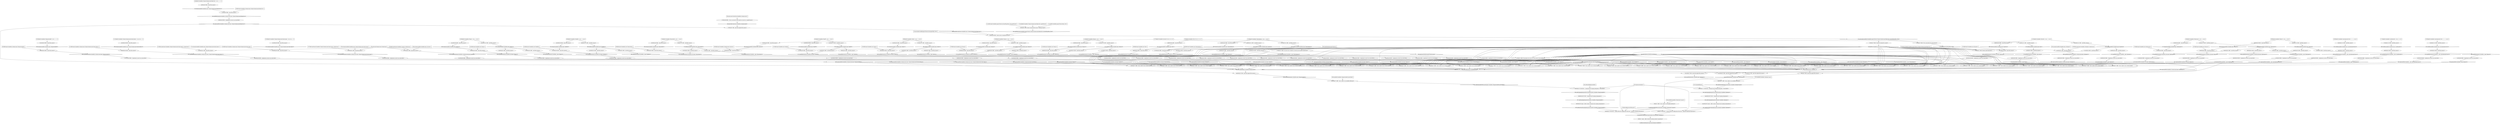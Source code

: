 digraph G {
	1 [label="1:canDiscoverInternetConnections(attacker,victimHost):0",shape=diamond];
	2 [label="2:RULE 1 (Asset - Able to discover exsiting internet connection):0",shape=ellipse];
	3 [label="3:systemNetworkInternetConnectionDiscovery(attacker,victimHost):0",shape=diamond];
	4 [label="4:RULE 3 (T1016.001 - System Network Configuration Discovery - Internet Connection Discovery):0",shape=ellipse];
	5 [label="5:isNetworkDiscoverUtil(tracert):1",shape=box];
	6 [label="6:canRunInstalledSoftware(attacker,victimHost,'/bin/tracert',tracert):0",shape=diamond];
	7 [label="7:RULE 72 (BB - User is able to run installed software):0",shape=ellipse];
	8 [label="8:accessFile(attacker,victimHost,exec,'/bin/tracert'):0",shape=diamond];
	9 [label="9:RULE 87 (BB - execCode implies file access):0",shape=ellipse];
	10 [label="10:canAccessFile(victimHost,_,exec,'/bin/tracert'):0",shape=diamond];
	11 [label="11:RULE 89 (BB - A legitimate account can access file):0",shape=ellipse];
	12 [label="12:localFileProtection(victimHost,_,exec,'/bin/tracert'):0",shape=diamond];
	13 [label="13:RULE 92 (BB - world file access):0",shape=ellipse];
	14 [label="14:worldAccessible(victimHost,exec,'/bin/tracert'):0",shape=diamond];
	15 [label="15:RULE 101 (BB - world file access):0",shape=ellipse];
	16 [label="16:fileAttr(victimHost,'/bin/tracert',-,r,w,x,-,-,-,r,w,x):1",shape=box];
	17 [label="17:execCode(attacker,victimHost,_):0",shape=diamond];
	18 [label="18:RULE 73 (BB - User is able to use a reverse shell):0",shape=ellipse];
	19 [label="19:canAccessFile(victimHost,_,exec,'/bin'):0",shape=diamond];
	20 [label="20:RULE 89 (BB - A legitimate account can access file):0",shape=ellipse];
	21 [label="21:localFileProtection(victimHost,_,exec,'/bin'):0",shape=diamond];
	22 [label="22:RULE 92 (BB - world file access):0",shape=ellipse];
	23 [label="23:worldAccessible(victimHost,exec,'/bin'):0",shape=diamond];
	24 [label="24:RULE 101 (BB - world file access):0",shape=ellipse];
	25 [label="25:fileAttr(victimHost,'/bin',d,r,w,x,r,-,x,r,-,x):1",shape=box];
	26 [label="26:accessDataFlow(attacker,write,reversePupy):0",shape=diamond];
	27 [label="27:RULE 74 (BB - The remote root user has write access to the dataFlow):0",shape=ellipse];
	28 [label="28:dataFlowReverseShell(reversePupy):0",shape=diamond];
	29 [label="29:RULE 75 (BB - Reverse shell data flow):0",shape=ellipse];
	30 [label="30:isReverseShell(victimHost,pupyC2Server,'/home/victimAccount/3aka3.doc'):1",shape=box];
	31 [label="31:flowBind(reversePupy,http,1234):0",shape=diamond];
	32 [label="32:RULE 78 (BB - Flow associated port and protocol):0",shape=ellipse];
	33 [label="33:canScriptAccessHost(victimHost,pupyC2Server,'/home/victimAccount/3aka3.doc',reversePupy,http,1234):0",shape=diamond];
	34 [label="34:RULE 80 (BB - Script access an exposed service):0",shape=ellipse];
	35 [label="35:networkServiceInfo(pupyC2Server,root,pupyd,http,1234):1",shape=box];
	36 [label="36:accessFile(victimUser,victimHost,exec,'/home/victimAccount/3aka3.doc'):0",shape=diamond];
	37 [label="37:RULE 87 (BB - execCode implies file access):0",shape=ellipse];
	38 [label="38:canAccessFile(victimHost,victimAccount,exec,'/home/victimAccount/3aka3.doc'):0",shape=diamond];
	39 [label="39:RULE 89 (BB - A legitimate account can access file):0",shape=ellipse];
	40 [label="40:localFileProtection(victimHost,victimAccount,exec,'/home/victimAccount/3aka3.doc'):0",shape=diamond];
	41 [label="41:RULE 90 (BB - owner file access):0",shape=ellipse];
	42 [label="42:ownerAccessible(victimHost,exec,'/home/victimAccount/3aka3.doc'):0",shape=diamond];
	43 [label="43:RULE 99 (BB - owner file access):0",shape=ellipse];
	44 [label="44:fileAttr(victimHost,'/home/victimAccount/3aka3.doc',-,r,w,x,-,-,-,-,-,-):1",shape=box];
	45 [label="45:fileOwner(victimHost,victimAccount,'/home/victimAccount/3aka3.doc'):1",shape=box];
	46 [label="46:execCode(victimUser,victimHost,victimAccount):0",shape=diamond];
	47 [label="47:RULE 88 (BB - A User can execute code using his account on a specific host):0",shape=ellipse];
	48 [label="48:hasAccount(victimUser,victimHost,victimAccount):1",shape=box];
	49 [label="49:scriptNetAccess(victimHost,pupyC2Server,'/home/victimAccount/3aka3.doc',reversePupy,http,1234):0",shape=diamond];
	50 [label="50:RULE 81 (BB - Direct script network access - Existing Script):0",shape=ellipse];
	51 [label="51:isNetScript(victimHost,pupyC2Server,reversePupy,http,1234,pupyPayload):1",shape=box];
	52 [label="52:dataBind(victimHost,'/home/victimAccount/3aka3.doc',pupyPayload):1",shape=box];
	53 [label="53:aclNW(victimHost,pupyC2Server,http,1234):1",shape=box];
	54 [label="54:dataFlow(victimHost,pupyC2Server,reversePupy,_):0",shape=diamond];
	55 [label="55:RULE 79 (BB - Data flow initiated by script):0",shape=ellipse];
	56 [label="56:localAccess(attacker,pupyC2Server,root):0",shape=diamond];
	57 [label="57:RULE 107 (BB - An user who is located in a host has root access to that host):0",shape=ellipse];
	58 [label="58:located(attacker,pupyC2Server):1",shape=box];
	59 [label="59:RULE 73 (BB - User is able to use a reverse shell):0",shape=ellipse];
	60 [label="60:canAccessFile(victimHost,_,exec,'/bin/cat'):0",shape=diamond];
	61 [label="61:RULE 89 (BB - A legitimate account can access file):0",shape=ellipse];
	62 [label="62:localFileProtection(victimHost,_,exec,'/bin/cat'):0",shape=diamond];
	63 [label="63:RULE 92 (BB - world file access):0",shape=ellipse];
	64 [label="64:worldAccessible(victimHost,exec,'/bin/cat'):0",shape=diamond];
	65 [label="65:RULE 101 (BB - world file access):0",shape=ellipse];
	66 [label="66:fileAttr(victimHost,'/bin/cat',-,r,w,x,-,-,-,r,w,x):1",shape=box];
	67 [label="67:RULE 73 (BB - User is able to use a reverse shell):0",shape=ellipse];
	68 [label="68:canAccessFile(victimHost,_,exec,'/bin/certutil'):0",shape=diamond];
	69 [label="69:RULE 89 (BB - A legitimate account can access file):0",shape=ellipse];
	70 [label="70:localFileProtection(victimHost,_,exec,'/bin/certutil'):0",shape=diamond];
	71 [label="71:RULE 92 (BB - world file access):0",shape=ellipse];
	72 [label="72:worldAccessible(victimHost,exec,'/bin/certutil'):0",shape=diamond];
	73 [label="73:RULE 101 (BB - world file access):0",shape=ellipse];
	74 [label="74:fileAttr(victimHost,'/bin/certutil',-,r,w,x,-,-,-,r,w,x):1",shape=box];
	75 [label="75:RULE 73 (BB - User is able to use a reverse shell):0",shape=ellipse];
	76 [label="76:canAccessFile(victimHost,_,exec,'/bin/df'):0",shape=diamond];
	77 [label="77:RULE 89 (BB - A legitimate account can access file):0",shape=ellipse];
	78 [label="78:localFileProtection(victimHost,_,exec,'/bin/df'):0",shape=diamond];
	79 [label="79:RULE 92 (BB - world file access):0",shape=ellipse];
	80 [label="80:worldAccessible(victimHost,exec,'/bin/df'):0",shape=diamond];
	81 [label="81:RULE 101 (BB - world file access):0",shape=ellipse];
	82 [label="82:fileAttr(victimHost,'/bin/df',-,r,w,x,-,-,-,r,w,x):1",shape=box];
	83 [label="83:RULE 73 (BB - User is able to use a reverse shell):0",shape=ellipse];
	84 [label="84:canAccessFile(victimHost,_,exec,'/bin/find'):0",shape=diamond];
	85 [label="85:RULE 89 (BB - A legitimate account can access file):0",shape=ellipse];
	86 [label="86:localFileProtection(victimHost,_,exec,'/bin/find'):0",shape=diamond];
	87 [label="87:RULE 92 (BB - world file access):0",shape=ellipse];
	88 [label="88:worldAccessible(victimHost,exec,'/bin/find'):0",shape=diamond];
	89 [label="89:RULE 101 (BB - world file access):0",shape=ellipse];
	90 [label="90:fileAttr(victimHost,'/bin/find',-,r,w,x,-,-,-,r,w,x):1",shape=box];
	91 [label="91:RULE 73 (BB - User is able to use a reverse shell):0",shape=ellipse];
	92 [label="92:canAccessFile(victimHost,_,exec,'/bin/ls'):0",shape=diamond];
	93 [label="93:RULE 89 (BB - A legitimate account can access file):0",shape=ellipse];
	94 [label="94:localFileProtection(victimHost,_,exec,'/bin/ls'):0",shape=diamond];
	95 [label="95:RULE 92 (BB - world file access):0",shape=ellipse];
	96 [label="96:worldAccessible(victimHost,exec,'/bin/ls'):0",shape=diamond];
	97 [label="97:RULE 101 (BB - world file access):0",shape=ellipse];
	98 [label="98:fileAttr(victimHost,'/bin/ls',-,r,w,x,-,-,-,r,w,x):1",shape=box];
	99 [label="99:RULE 73 (BB - User is able to use a reverse shell):0",shape=ellipse];
	100 [label="100:canAccessFile(victimHost,_,exec,'/bin/ps'):0",shape=diamond];
	101 [label="101:RULE 89 (BB - A legitimate account can access file):0",shape=ellipse];
	102 [label="102:localFileProtection(victimHost,_,exec,'/bin/ps'):0",shape=diamond];
	103 [label="103:RULE 92 (BB - world file access):0",shape=ellipse];
	104 [label="104:worldAccessible(victimHost,exec,'/bin/ps'):0",shape=diamond];
	105 [label="105:RULE 101 (BB - world file access):0",shape=ellipse];
	106 [label="106:fileAttr(victimHost,'/bin/ps',-,r,w,x,-,-,-,r,w,x):1",shape=box];
	107 [label="107:RULE 73 (BB - User is able to use a reverse shell):0",shape=ellipse];
	108 [label="108:canAccessFile(victimHost,_,exec,'/bin/rm'):0",shape=diamond];
	109 [label="109:RULE 89 (BB - A legitimate account can access file):0",shape=ellipse];
	110 [label="110:localFileProtection(victimHost,_,exec,'/bin/rm'):0",shape=diamond];
	111 [label="111:RULE 92 (BB - world file access):0",shape=ellipse];
	112 [label="112:worldAccessible(victimHost,exec,'/bin/rm'):0",shape=diamond];
	113 [label="113:RULE 101 (BB - world file access):0",shape=ellipse];
	114 [label="114:fileAttr(victimHost,'/bin/rm',-,r,w,x,-,-,-,r,w,x):1",shape=box];
	115 [label="115:RULE 73 (BB - User is able to use a reverse shell):0",shape=ellipse];
	116 [label="116:canAccessFile(victimHost,_,exec,'/bin/tcpdump'):0",shape=diamond];
	117 [label="117:RULE 89 (BB - A legitimate account can access file):0",shape=ellipse];
	118 [label="118:localFileProtection(victimHost,_,exec,'/bin/tcpdump'):0",shape=diamond];
	119 [label="119:RULE 92 (BB - world file access):0",shape=ellipse];
	120 [label="120:worldAccessible(victimHost,exec,'/bin/tcpdump'):0",shape=diamond];
	121 [label="121:RULE 101 (BB - world file access):0",shape=ellipse];
	122 [label="122:fileAttr(victimHost,'/bin/tcpdump',-,r,w,x,-,-,-,r,w,x):1",shape=box];
	123 [label="123:RULE 73 (BB - User is able to use a reverse shell):0",shape=ellipse];
	124 [label="124:RULE 73 (BB - User is able to use a reverse shell):0",shape=ellipse];
	125 [label="125:canAccessFile(victimHost,_,exec,'/bin/who'):0",shape=diamond];
	126 [label="126:RULE 89 (BB - A legitimate account can access file):0",shape=ellipse];
	127 [label="127:localFileProtection(victimHost,_,exec,'/bin/who'):0",shape=diamond];
	128 [label="128:RULE 92 (BB - world file access):0",shape=ellipse];
	129 [label="129:worldAccessible(victimHost,exec,'/bin/who'):0",shape=diamond];
	130 [label="130:RULE 101 (BB - world file access):0",shape=ellipse];
	131 [label="131:fileAttr(victimHost,'/bin/who',-,r,w,x,-,-,-,r,w,x):1",shape=box];
	132 [label="132:RULE 73 (BB - User is able to use a reverse shell):0",shape=ellipse];
	133 [label="133:canAccessFile(victimHost,_,exec,'/bin/zip'):0",shape=diamond];
	134 [label="134:RULE 89 (BB - A legitimate account can access file):0",shape=ellipse];
	135 [label="135:localFileProtection(victimHost,_,exec,'/bin/zip'):0",shape=diamond];
	136 [label="136:RULE 92 (BB - world file access):0",shape=ellipse];
	137 [label="137:worldAccessible(victimHost,exec,'/bin/zip'):0",shape=diamond];
	138 [label="138:RULE 101 (BB - world file access):0",shape=ellipse];
	139 [label="139:fileAttr(victimHost,'/bin/zip',-,r,w,x,-,-,-,r,w,x):1",shape=box];
	140 [label="140:RULE 73 (BB - User is able to use a reverse shell):0",shape=ellipse];
	141 [label="141:canAccessFile(victimHost,_,exec,'/private'):0",shape=diamond];
	142 [label="142:RULE 89 (BB - A legitimate account can access file):0",shape=ellipse];
	143 [label="143:localFileProtection(victimHost,_,exec,'/private'):0",shape=diamond];
	144 [label="144:RULE 92 (BB - world file access):0",shape=ellipse];
	145 [label="145:worldAccessible(victimHost,exec,'/private'):0",shape=diamond];
	146 [label="146:RULE 101 (BB - world file access):0",shape=ellipse];
	147 [label="147:fileAttr(victimHost,'/private',d,r,w,x,r,-,x,r,-,x):1",shape=box];
	148 [label="148:RULE 73 (BB - User is able to use a reverse shell):0",shape=ellipse];
	149 [label="149:canAccessFile(victimHost,_,exec,'/private/secret1.doc'):0",shape=diamond];
	150 [label="150:RULE 89 (BB - A legitimate account can access file):0",shape=ellipse];
	151 [label="151:localFileProtection(victimHost,_,exec,'/private/secret1.doc'):0",shape=diamond];
	152 [label="152:RULE 92 (BB - world file access):0",shape=ellipse];
	153 [label="153:worldAccessible(victimHost,exec,'/private/secret1.doc'):0",shape=diamond];
	154 [label="154:RULE 101 (BB - world file access):0",shape=ellipse];
	155 [label="155:fileAttr(victimHost,'/private/secret1.doc',-,-,-,-,-,-,-,r,w,x):1",shape=box];
	156 [label="156:RULE 73 (BB - User is able to use a reverse shell):0",shape=ellipse];
	157 [label="157:canAccessFile(victimHost,_,exec,'/private/secret2.doc'):0",shape=diamond];
	158 [label="158:RULE 89 (BB - A legitimate account can access file):0",shape=ellipse];
	159 [label="159:localFileProtection(victimHost,_,exec,'/private/secret2.doc'):0",shape=diamond];
	160 [label="160:RULE 92 (BB - world file access):0",shape=ellipse];
	161 [label="161:worldAccessible(victimHost,exec,'/private/secret2.doc'):0",shape=diamond];
	162 [label="162:RULE 101 (BB - world file access):0",shape=ellipse];
	163 [label="163:fileAttr(victimHost,'/private/secret2.doc',-,-,-,-,-,-,-,r,w,x):1",shape=box];
	164 [label="164:RULE 73 (BB - User is able to use a reverse shell):0",shape=ellipse];
	165 [label="165:canAccessFile(victimHost,_,exec,'/usr/bin/sudo'):0",shape=diamond];
	166 [label="166:RULE 89 (BB - A legitimate account can access file):0",shape=ellipse];
	167 [label="167:localFileProtection(victimHost,_,exec,'/usr/bin/sudo'):0",shape=diamond];
	168 [label="168:RULE 92 (BB - world file access):0",shape=ellipse];
	169 [label="169:worldAccessible(victimHost,exec,'/usr/bin/sudo'):0",shape=diamond];
	170 [label="170:RULE 101 (BB - world file access):0",shape=ellipse];
	171 [label="171:fileAttr(victimHost,'/usr/bin/sudo',-,r,w,s,r,-,-,r,-,x):1",shape=box];
	172 [label="172:RULE 87 (BB - execCode implies file access):0",shape=ellipse];
	173 [label="173:canAccessFile(victimHost,root,exec,'/bin/tracert'):0",shape=diamond];
	174 [label="174:RULE 89 (BB - A legitimate account can access file):0",shape=ellipse];
	175 [label="175:localFileProtection(victimHost,root,exec,'/bin/tracert'):0",shape=diamond];
	176 [label="176:RULE 90 (BB - owner file access):0",shape=ellipse];
	177 [label="177:ownerAccessible(victimHost,exec,'/bin/tracert'):0",shape=diamond];
	178 [label="178:RULE 99 (BB - owner file access):0",shape=ellipse];
	179 [label="179:fileOwner(victimHost,root,'/bin/tracert'):1",shape=box];
	180 [label="180:RULE 92 (BB - world file access):0",shape=ellipse];
	181 [label="181:execCode(attacker,victimHost,root):0",shape=diamond];
	182 [label="182:RULE 73 (BB - User is able to use a reverse shell):0",shape=ellipse];
	183 [label="183:canAccessFile(victimHost,root,exec,'/bin'):0",shape=diamond];
	184 [label="184:RULE 89 (BB - A legitimate account can access file):0",shape=ellipse];
	185 [label="185:localFileProtection(victimHost,root,exec,'/bin'):0",shape=diamond];
	186 [label="186:RULE 90 (BB - owner file access):0",shape=ellipse];
	187 [label="187:ownerAccessible(victimHost,exec,'/bin'):0",shape=diamond];
	188 [label="188:RULE 99 (BB - owner file access):0",shape=ellipse];
	189 [label="189:fileOwner(victimHost,root,'/bin'):1",shape=box];
	190 [label="190:RULE 73 (BB - User is able to use a reverse shell):0",shape=ellipse];
	191 [label="191:canAccessFile(victimHost,root,exec,'/bin/cat'):0",shape=diamond];
	192 [label="192:RULE 89 (BB - A legitimate account can access file):0",shape=ellipse];
	193 [label="193:localFileProtection(victimHost,root,exec,'/bin/cat'):0",shape=diamond];
	194 [label="194:RULE 90 (BB - owner file access):0",shape=ellipse];
	195 [label="195:ownerAccessible(victimHost,exec,'/bin/cat'):0",shape=diamond];
	196 [label="196:RULE 99 (BB - owner file access):0",shape=ellipse];
	197 [label="197:fileOwner(victimHost,root,'/bin/cat'):1",shape=box];
	198 [label="198:RULE 92 (BB - world file access):0",shape=ellipse];
	199 [label="199:RULE 73 (BB - User is able to use a reverse shell):0",shape=ellipse];
	200 [label="200:canAccessFile(victimHost,root,exec,'/bin/certutil'):0",shape=diamond];
	201 [label="201:RULE 89 (BB - A legitimate account can access file):0",shape=ellipse];
	202 [label="202:localFileProtection(victimHost,root,exec,'/bin/certutil'):0",shape=diamond];
	203 [label="203:RULE 90 (BB - owner file access):0",shape=ellipse];
	204 [label="204:ownerAccessible(victimHost,exec,'/bin/certutil'):0",shape=diamond];
	205 [label="205:RULE 99 (BB - owner file access):0",shape=ellipse];
	206 [label="206:fileOwner(victimHost,root,'/bin/certutil'):1",shape=box];
	207 [label="207:RULE 92 (BB - world file access):0",shape=ellipse];
	208 [label="208:RULE 73 (BB - User is able to use a reverse shell):0",shape=ellipse];
	209 [label="209:canAccessFile(victimHost,root,exec,'/bin/df'):0",shape=diamond];
	210 [label="210:RULE 89 (BB - A legitimate account can access file):0",shape=ellipse];
	211 [label="211:localFileProtection(victimHost,root,exec,'/bin/df'):0",shape=diamond];
	212 [label="212:RULE 90 (BB - owner file access):0",shape=ellipse];
	213 [label="213:ownerAccessible(victimHost,exec,'/bin/df'):0",shape=diamond];
	214 [label="214:RULE 99 (BB - owner file access):0",shape=ellipse];
	215 [label="215:fileOwner(victimHost,root,'/bin/df'):1",shape=box];
	216 [label="216:RULE 92 (BB - world file access):0",shape=ellipse];
	217 [label="217:RULE 73 (BB - User is able to use a reverse shell):0",shape=ellipse];
	218 [label="218:canAccessFile(victimHost,root,exec,'/bin/find'):0",shape=diamond];
	219 [label="219:RULE 89 (BB - A legitimate account can access file):0",shape=ellipse];
	220 [label="220:localFileProtection(victimHost,root,exec,'/bin/find'):0",shape=diamond];
	221 [label="221:RULE 90 (BB - owner file access):0",shape=ellipse];
	222 [label="222:ownerAccessible(victimHost,exec,'/bin/find'):0",shape=diamond];
	223 [label="223:RULE 99 (BB - owner file access):0",shape=ellipse];
	224 [label="224:fileOwner(victimHost,root,'/bin/find'):1",shape=box];
	225 [label="225:RULE 92 (BB - world file access):0",shape=ellipse];
	226 [label="226:RULE 73 (BB - User is able to use a reverse shell):0",shape=ellipse];
	227 [label="227:canAccessFile(victimHost,root,exec,'/bin/ls'):0",shape=diamond];
	228 [label="228:RULE 89 (BB - A legitimate account can access file):0",shape=ellipse];
	229 [label="229:localFileProtection(victimHost,root,exec,'/bin/ls'):0",shape=diamond];
	230 [label="230:RULE 90 (BB - owner file access):0",shape=ellipse];
	231 [label="231:ownerAccessible(victimHost,exec,'/bin/ls'):0",shape=diamond];
	232 [label="232:RULE 99 (BB - owner file access):0",shape=ellipse];
	233 [label="233:fileOwner(victimHost,root,'/bin/ls'):1",shape=box];
	234 [label="234:RULE 92 (BB - world file access):0",shape=ellipse];
	235 [label="235:RULE 73 (BB - User is able to use a reverse shell):0",shape=ellipse];
	236 [label="236:canAccessFile(victimHost,root,exec,'/bin/ps'):0",shape=diamond];
	237 [label="237:RULE 89 (BB - A legitimate account can access file):0",shape=ellipse];
	238 [label="238:localFileProtection(victimHost,root,exec,'/bin/ps'):0",shape=diamond];
	239 [label="239:RULE 90 (BB - owner file access):0",shape=ellipse];
	240 [label="240:ownerAccessible(victimHost,exec,'/bin/ps'):0",shape=diamond];
	241 [label="241:RULE 99 (BB - owner file access):0",shape=ellipse];
	242 [label="242:fileOwner(victimHost,root,'/bin/ps'):1",shape=box];
	243 [label="243:RULE 92 (BB - world file access):0",shape=ellipse];
	244 [label="244:RULE 73 (BB - User is able to use a reverse shell):0",shape=ellipse];
	245 [label="245:canAccessFile(victimHost,root,exec,'/bin/rm'):0",shape=diamond];
	246 [label="246:RULE 89 (BB - A legitimate account can access file):0",shape=ellipse];
	247 [label="247:localFileProtection(victimHost,root,exec,'/bin/rm'):0",shape=diamond];
	248 [label="248:RULE 90 (BB - owner file access):0",shape=ellipse];
	249 [label="249:ownerAccessible(victimHost,exec,'/bin/rm'):0",shape=diamond];
	250 [label="250:RULE 99 (BB - owner file access):0",shape=ellipse];
	251 [label="251:fileOwner(victimHost,root,'/bin/rm'):1",shape=box];
	252 [label="252:RULE 92 (BB - world file access):0",shape=ellipse];
	253 [label="253:RULE 73 (BB - User is able to use a reverse shell):0",shape=ellipse];
	254 [label="254:canAccessFile(victimHost,root,exec,'/bin/tcpdump'):0",shape=diamond];
	255 [label="255:RULE 89 (BB - A legitimate account can access file):0",shape=ellipse];
	256 [label="256:localFileProtection(victimHost,root,exec,'/bin/tcpdump'):0",shape=diamond];
	257 [label="257:RULE 90 (BB - owner file access):0",shape=ellipse];
	258 [label="258:ownerAccessible(victimHost,exec,'/bin/tcpdump'):0",shape=diamond];
	259 [label="259:RULE 99 (BB - owner file access):0",shape=ellipse];
	260 [label="260:fileOwner(victimHost,root,'/bin/tcpdump'):1",shape=box];
	261 [label="261:RULE 92 (BB - world file access):0",shape=ellipse];
	262 [label="262:RULE 73 (BB - User is able to use a reverse shell):0",shape=ellipse];
	263 [label="263:RULE 73 (BB - User is able to use a reverse shell):0",shape=ellipse];
	264 [label="264:canAccessFile(victimHost,root,exec,'/bin/who'):0",shape=diamond];
	265 [label="265:RULE 89 (BB - A legitimate account can access file):0",shape=ellipse];
	266 [label="266:localFileProtection(victimHost,root,exec,'/bin/who'):0",shape=diamond];
	267 [label="267:RULE 90 (BB - owner file access):0",shape=ellipse];
	268 [label="268:ownerAccessible(victimHost,exec,'/bin/who'):0",shape=diamond];
	269 [label="269:RULE 99 (BB - owner file access):0",shape=ellipse];
	270 [label="270:fileOwner(victimHost,root,'/bin/who'):1",shape=box];
	271 [label="271:RULE 92 (BB - world file access):0",shape=ellipse];
	272 [label="272:RULE 73 (BB - User is able to use a reverse shell):0",shape=ellipse];
	273 [label="273:canAccessFile(victimHost,root,exec,'/bin/zip'):0",shape=diamond];
	274 [label="274:RULE 89 (BB - A legitimate account can access file):0",shape=ellipse];
	275 [label="275:localFileProtection(victimHost,root,exec,'/bin/zip'):0",shape=diamond];
	276 [label="276:RULE 90 (BB - owner file access):0",shape=ellipse];
	277 [label="277:ownerAccessible(victimHost,exec,'/bin/zip'):0",shape=diamond];
	278 [label="278:RULE 99 (BB - owner file access):0",shape=ellipse];
	279 [label="279:fileOwner(victimHost,root,'/bin/zip'):1",shape=box];
	280 [label="280:RULE 92 (BB - world file access):0",shape=ellipse];
	281 [label="281:RULE 87 (BB - execCode implies file access):0",shape=ellipse];
	282 [label="282:canAccessFile(victimHost,victimAccount,exec,'/bin/tracert'):0",shape=diamond];
	283 [label="283:RULE 89 (BB - A legitimate account can access file):0",shape=ellipse];
	284 [label="284:localFileProtection(victimHost,victimAccount,exec,'/bin/tracert'):0",shape=diamond];
	285 [label="285:RULE 92 (BB - world file access):0",shape=ellipse];
	286 [label="286:execCode(attacker,victimHost,victimAccount):0",shape=diamond];
	287 [label="287:RULE 73 (BB - User is able to use a reverse shell):0",shape=ellipse];
	288 [label="288:canAccessFile(victimHost,victimAccount,exec,'/bin/bash'):0",shape=diamond];
	289 [label="289:RULE 89 (BB - A legitimate account can access file):0",shape=ellipse];
	290 [label="290:localFileProtection(victimHost,victimAccount,exec,'/bin/bash'):0",shape=diamond];
	291 [label="291:RULE 91 (BB - group file access):0",shape=ellipse];
	292 [label="292:groupAccessible(victimHost,exec,'/bin/bash'):1",shape=box];
	293 [label="293:fileGroupOwner(victimHost,'/bin/bash',victimGroup):1",shape=box];
	294 [label="294:inGroup(victimAccount,victimGroup):1",shape=box];
	295 [label="295:RULE 73 (BB - User is able to use a reverse shell):0",shape=ellipse];
	296 [label="296:canAccessFile(victimHost,victimAccount,exec,'/bin/powershell'):0",shape=diamond];
	297 [label="297:RULE 89 (BB - A legitimate account can access file):0",shape=ellipse];
	298 [label="298:localFileProtection(victimHost,victimAccount,exec,'/bin/powershell'):0",shape=diamond];
	299 [label="299:RULE 90 (BB - owner file access):0",shape=ellipse];
	300 [label="300:ownerAccessible(victimHost,exec,'/bin/powershell'):0",shape=diamond];
	301 [label="301:RULE 99 (BB - owner file access):0",shape=ellipse];
	302 [label="302:fileAttr(victimHost,'/bin/powershell',-,r,w,x,-,-,-,-,-,-):1",shape=box];
	303 [label="303:fileOwner(victimHost,victimAccount,'/bin/powershell'):1",shape=box];
	304 [label="304:RULE 73 (BB - User is able to use a reverse shell):0",shape=ellipse];
	305 [label="305:canAccessFile(victimHost,victimAccount,exec,'/home/victimAccount/.bash_history'):0",shape=diamond];
	306 [label="306:RULE 89 (BB - A legitimate account can access file):0",shape=ellipse];
	307 [label="307:localFileProtection(victimHost,victimAccount,exec,'/home/victimAccount/.bash_history'):0",shape=diamond];
	308 [label="308:RULE 90 (BB - owner file access):0",shape=ellipse];
	309 [label="309:ownerAccessible(victimHost,exec,'/home/victimAccount/.bash_history'):0",shape=diamond];
	310 [label="310:RULE 99 (BB - owner file access):0",shape=ellipse];
	311 [label="311:fileAttr(victimHost,'/home/victimAccount/.bash_history',-,r,w,x,r,w,x,-,-,-):1",shape=box];
	312 [label="312:fileOwner(victimHost,victimAccount,'/home/victimAccount/.bash_history'):1",shape=box];
	313 [label="313:RULE 91 (BB - group file access):0",shape=ellipse];
	314 [label="314:groupAccessible(victimHost,exec,'/home/victimAccount/.bash_history'):1",shape=box];
	315 [label="315:fileGroupOwner(victimHost,'/home/victimAccount/.bash_history',victimGroup):1",shape=box];
	316 [label="316:RULE 73 (BB - User is able to use a reverse shell):0",shape=ellipse];
	317 [label="317:canAccessFile(victimHost,victimAccount,exec,'/home/victimAccount/.bash_login'):0",shape=diamond];
	318 [label="318:RULE 89 (BB - A legitimate account can access file):0",shape=ellipse];
	319 [label="319:localFileProtection(victimHost,victimAccount,exec,'/home/victimAccount/.bash_login'):0",shape=diamond];
	320 [label="320:RULE 90 (BB - owner file access):0",shape=ellipse];
	321 [label="321:ownerAccessible(victimHost,exec,'/home/victimAccount/.bash_login'):0",shape=diamond];
	322 [label="322:RULE 99 (BB - owner file access):0",shape=ellipse];
	323 [label="323:fileAttr(victimHost,'/home/victimAccount/.bash_login',-,r,w,x,r,w,x,-,-,-):1",shape=box];
	324 [label="324:fileOwner(victimHost,victimAccount,'/home/victimAccount/.bash_login'):1",shape=box];
	325 [label="325:RULE 91 (BB - group file access):0",shape=ellipse];
	326 [label="326:groupAccessible(victimHost,exec,'/home/victimAccount/.bash_login'):1",shape=box];
	327 [label="327:fileGroupOwner(victimHost,'/home/victimAccount/.bash_login',victimGroup):1",shape=box];
	328 [label="328:RULE 73 (BB - User is able to use a reverse shell):0",shape=ellipse];
	329 [label="329:RULE 73 (BB - User is able to use a reverse shell):0",shape=ellipse];
	330 [label="330:canAccessFile(victimHost,victimAccount,exec,'/private'):0",shape=diamond];
	331 [label="331:RULE 89 (BB - A legitimate account can access file):0",shape=ellipse];
	332 [label="332:localFileProtection(victimHost,victimAccount,exec,'/private'):0",shape=diamond];
	333 [label="333:RULE 90 (BB - owner file access):0",shape=ellipse];
	334 [label="334:ownerAccessible(victimHost,exec,'/private'):0",shape=diamond];
	335 [label="335:RULE 99 (BB - owner file access):0",shape=ellipse];
	336 [label="336:fileOwner(victimHost,victimAccount,'/private'):1",shape=box];
	337 [label="337:RULE 91 (BB - group file access):0",shape=ellipse];
	338 [label="338:groupAccessible(victimHost,exec,'/private'):1",shape=box];
	339 [label="339:fileGroupOwner(victimHost,'/private',victimGroup):1",shape=box];
	340 [label="340:installed(victimHost,'/bin/tracert',tracert):1",shape=box];
	341 [label="341:canAbuseCmdScriptingInterpreter(attacker,victimHost,'/bin/bash'):0",shape=diamond];
	342 [label="342:RULE 65 (Asset - Able to abuse command and scripting interpreters):0",shape=ellipse];
	343 [label="343:cmdScriptingInterpreter(attacker,victimHost,'/bin/bash'):0",shape=diamond];
	344 [label="344:RULE 69 (T1059 - Command and Scripting Interpreter):0",shape=ellipse];
	345 [label="345:cmdScriptingInterpreterUnixShell(attacker,victimHost,'/bin/bash'):0",shape=diamond];
	346 [label="346:RULE 71 (T1059.004 - Command and Scripting Interpreter - PowerShell):0",shape=ellipse];
	347 [label="347:isUnixShell(bash):1",shape=box];
	348 [label="348:canRunInstalledSoftware(attacker,victimHost,'/bin/bash',bash):0",shape=diamond];
	349 [label="349:RULE 72 (BB - User is able to run installed software):0",shape=ellipse];
	350 [label="350:accessFile(attacker,victimHost,exec,'/bin/bash'):0",shape=diamond];
	351 [label="351:RULE 87 (BB - execCode implies file access):0",shape=ellipse];
	352 [label="352:installed(victimHost,'/bin/bash',bash):1",shape=box];
	353 [label="353:malicious(attacker):1",shape=box];
	354 [label="354:RULE 3 (T1016.001 - System Network Configuration Discovery - Internet Connection Discovery):0",shape=ellipse];
	355 [label="355:canAbuseCmdScriptingInterpreter(attacker,victimHost,'/bin/powershell'):0",shape=diamond];
	356 [label="356:RULE 65 (Asset - Able to abuse command and scripting interpreters):0",shape=ellipse];
	357 [label="357:cmdScriptingInterpreter(attacker,victimHost,'/bin/powershell'):0",shape=diamond];
	358 [label="358:RULE 68 (T1059 - Command and Scripting Interpreter):0",shape=ellipse];
	359 [label="359:cmdScriptingInterpreterPowerShell(attacker,victimHost,'/bin/powershell'):0",shape=diamond];
	360 [label="360:RULE 70 (T1059.001 - Command and Scripting Interpreter - PowerShell):0",shape=ellipse];
	361 [label="361:isPowerShell(powerShell):1",shape=box];
	362 [label="362:canRunInstalledSoftware(attacker,victimHost,'/bin/powershell',powerShell):0",shape=diamond];
	363 [label="363:RULE 72 (BB - User is able to run installed software):0",shape=ellipse];
	364 [label="364:accessFile(attacker,victimHost,exec,'/bin/powershell'):0",shape=diamond];
	365 [label="365:RULE 87 (BB - execCode implies file access):0",shape=ellipse];
	366 [label="366:installed(victimHost,'/bin/powershell',powerShell):1",shape=box];
	5 -> 	4;
	16 -> 	15;
	15 -> 	14;
	14 -> 	13;
	13 -> 	12;
	12 -> 	11;
	11 -> 	10;
	10 -> 	9;
	25 -> 	24;
	24 -> 	23;
	23 -> 	22;
	22 -> 	21;
	21 -> 	20;
	20 -> 	19;
	19 -> 	18;
	30 -> 	29;
	35 -> 	34;
	44 -> 	43;
	43 -> 	42;
	42 -> 	41;
	45 -> 	41;
	41 -> 	40;
	40 -> 	39;
	39 -> 	38;
	38 -> 	37;
	48 -> 	47;
	47 -> 	46;
	46 -> 	37;
	37 -> 	36;
	36 -> 	34;
	51 -> 	50;
	52 -> 	50;
	53 -> 	50;
	50 -> 	49;
	49 -> 	34;
	34 -> 	33;
	33 -> 	32;
	32 -> 	31;
	31 -> 	29;
	33 -> 	55;
	55 -> 	54;
	54 -> 	29;
	29 -> 	28;
	28 -> 	27;
	54 -> 	27;
	58 -> 	57;
	57 -> 	56;
	56 -> 	27;
	27 -> 	26;
	26 -> 	18;
	28 -> 	18;
	54 -> 	18;
	18 -> 	17;
	66 -> 	65;
	65 -> 	64;
	64 -> 	63;
	63 -> 	62;
	62 -> 	61;
	61 -> 	60;
	60 -> 	59;
	26 -> 	59;
	28 -> 	59;
	54 -> 	59;
	59 -> 	17;
	74 -> 	73;
	73 -> 	72;
	72 -> 	71;
	71 -> 	70;
	70 -> 	69;
	69 -> 	68;
	68 -> 	67;
	26 -> 	67;
	28 -> 	67;
	54 -> 	67;
	67 -> 	17;
	82 -> 	81;
	81 -> 	80;
	80 -> 	79;
	79 -> 	78;
	78 -> 	77;
	77 -> 	76;
	76 -> 	75;
	26 -> 	75;
	28 -> 	75;
	54 -> 	75;
	75 -> 	17;
	90 -> 	89;
	89 -> 	88;
	88 -> 	87;
	87 -> 	86;
	86 -> 	85;
	85 -> 	84;
	84 -> 	83;
	26 -> 	83;
	28 -> 	83;
	54 -> 	83;
	83 -> 	17;
	98 -> 	97;
	97 -> 	96;
	96 -> 	95;
	95 -> 	94;
	94 -> 	93;
	93 -> 	92;
	92 -> 	91;
	26 -> 	91;
	28 -> 	91;
	54 -> 	91;
	91 -> 	17;
	106 -> 	105;
	105 -> 	104;
	104 -> 	103;
	103 -> 	102;
	102 -> 	101;
	101 -> 	100;
	100 -> 	99;
	26 -> 	99;
	28 -> 	99;
	54 -> 	99;
	99 -> 	17;
	114 -> 	113;
	113 -> 	112;
	112 -> 	111;
	111 -> 	110;
	110 -> 	109;
	109 -> 	108;
	108 -> 	107;
	26 -> 	107;
	28 -> 	107;
	54 -> 	107;
	107 -> 	17;
	122 -> 	121;
	121 -> 	120;
	120 -> 	119;
	119 -> 	118;
	118 -> 	117;
	117 -> 	116;
	116 -> 	115;
	26 -> 	115;
	28 -> 	115;
	54 -> 	115;
	115 -> 	17;
	10 -> 	123;
	26 -> 	123;
	28 -> 	123;
	54 -> 	123;
	123 -> 	17;
	131 -> 	130;
	130 -> 	129;
	129 -> 	128;
	128 -> 	127;
	127 -> 	126;
	126 -> 	125;
	125 -> 	124;
	26 -> 	124;
	28 -> 	124;
	54 -> 	124;
	124 -> 	17;
	139 -> 	138;
	138 -> 	137;
	137 -> 	136;
	136 -> 	135;
	135 -> 	134;
	134 -> 	133;
	133 -> 	132;
	26 -> 	132;
	28 -> 	132;
	54 -> 	132;
	132 -> 	17;
	147 -> 	146;
	146 -> 	145;
	145 -> 	144;
	144 -> 	143;
	143 -> 	142;
	142 -> 	141;
	141 -> 	140;
	26 -> 	140;
	28 -> 	140;
	54 -> 	140;
	140 -> 	17;
	155 -> 	154;
	154 -> 	153;
	153 -> 	152;
	152 -> 	151;
	151 -> 	150;
	150 -> 	149;
	149 -> 	148;
	26 -> 	148;
	28 -> 	148;
	54 -> 	148;
	148 -> 	17;
	163 -> 	162;
	162 -> 	161;
	161 -> 	160;
	160 -> 	159;
	159 -> 	158;
	158 -> 	157;
	157 -> 	156;
	26 -> 	156;
	28 -> 	156;
	54 -> 	156;
	156 -> 	17;
	171 -> 	170;
	170 -> 	169;
	169 -> 	168;
	168 -> 	167;
	167 -> 	166;
	166 -> 	165;
	165 -> 	164;
	26 -> 	164;
	28 -> 	164;
	54 -> 	164;
	164 -> 	17;
	17 -> 	9;
	9 -> 	8;
	16 -> 	178;
	178 -> 	177;
	177 -> 	176;
	179 -> 	176;
	176 -> 	175;
	14 -> 	180;
	180 -> 	175;
	175 -> 	174;
	174 -> 	173;
	173 -> 	172;
	25 -> 	188;
	188 -> 	187;
	187 -> 	186;
	189 -> 	186;
	186 -> 	185;
	185 -> 	184;
	184 -> 	183;
	183 -> 	182;
	26 -> 	182;
	28 -> 	182;
	54 -> 	182;
	182 -> 	181;
	66 -> 	196;
	196 -> 	195;
	195 -> 	194;
	197 -> 	194;
	194 -> 	193;
	64 -> 	198;
	198 -> 	193;
	193 -> 	192;
	192 -> 	191;
	191 -> 	190;
	26 -> 	190;
	28 -> 	190;
	54 -> 	190;
	190 -> 	181;
	74 -> 	205;
	205 -> 	204;
	204 -> 	203;
	206 -> 	203;
	203 -> 	202;
	72 -> 	207;
	207 -> 	202;
	202 -> 	201;
	201 -> 	200;
	200 -> 	199;
	26 -> 	199;
	28 -> 	199;
	54 -> 	199;
	199 -> 	181;
	82 -> 	214;
	214 -> 	213;
	213 -> 	212;
	215 -> 	212;
	212 -> 	211;
	80 -> 	216;
	216 -> 	211;
	211 -> 	210;
	210 -> 	209;
	209 -> 	208;
	26 -> 	208;
	28 -> 	208;
	54 -> 	208;
	208 -> 	181;
	90 -> 	223;
	223 -> 	222;
	222 -> 	221;
	224 -> 	221;
	221 -> 	220;
	88 -> 	225;
	225 -> 	220;
	220 -> 	219;
	219 -> 	218;
	218 -> 	217;
	26 -> 	217;
	28 -> 	217;
	54 -> 	217;
	217 -> 	181;
	98 -> 	232;
	232 -> 	231;
	231 -> 	230;
	233 -> 	230;
	230 -> 	229;
	96 -> 	234;
	234 -> 	229;
	229 -> 	228;
	228 -> 	227;
	227 -> 	226;
	26 -> 	226;
	28 -> 	226;
	54 -> 	226;
	226 -> 	181;
	106 -> 	241;
	241 -> 	240;
	240 -> 	239;
	242 -> 	239;
	239 -> 	238;
	104 -> 	243;
	243 -> 	238;
	238 -> 	237;
	237 -> 	236;
	236 -> 	235;
	26 -> 	235;
	28 -> 	235;
	54 -> 	235;
	235 -> 	181;
	114 -> 	250;
	250 -> 	249;
	249 -> 	248;
	251 -> 	248;
	248 -> 	247;
	112 -> 	252;
	252 -> 	247;
	247 -> 	246;
	246 -> 	245;
	245 -> 	244;
	26 -> 	244;
	28 -> 	244;
	54 -> 	244;
	244 -> 	181;
	122 -> 	259;
	259 -> 	258;
	258 -> 	257;
	260 -> 	257;
	257 -> 	256;
	120 -> 	261;
	261 -> 	256;
	256 -> 	255;
	255 -> 	254;
	254 -> 	253;
	26 -> 	253;
	28 -> 	253;
	54 -> 	253;
	253 -> 	181;
	173 -> 	262;
	26 -> 	262;
	28 -> 	262;
	54 -> 	262;
	262 -> 	181;
	131 -> 	269;
	269 -> 	268;
	268 -> 	267;
	270 -> 	267;
	267 -> 	266;
	129 -> 	271;
	271 -> 	266;
	266 -> 	265;
	265 -> 	264;
	264 -> 	263;
	26 -> 	263;
	28 -> 	263;
	54 -> 	263;
	263 -> 	181;
	139 -> 	278;
	278 -> 	277;
	277 -> 	276;
	279 -> 	276;
	276 -> 	275;
	137 -> 	280;
	280 -> 	275;
	275 -> 	274;
	274 -> 	273;
	273 -> 	272;
	26 -> 	272;
	28 -> 	272;
	54 -> 	272;
	272 -> 	181;
	181 -> 	172;
	172 -> 	8;
	14 -> 	285;
	285 -> 	284;
	284 -> 	283;
	283 -> 	282;
	282 -> 	281;
	292 -> 	291;
	293 -> 	291;
	294 -> 	291;
	291 -> 	290;
	290 -> 	289;
	289 -> 	288;
	288 -> 	287;
	26 -> 	287;
	28 -> 	287;
	54 -> 	287;
	287 -> 	286;
	302 -> 	301;
	301 -> 	300;
	300 -> 	299;
	303 -> 	299;
	299 -> 	298;
	298 -> 	297;
	297 -> 	296;
	296 -> 	295;
	26 -> 	295;
	28 -> 	295;
	54 -> 	295;
	295 -> 	286;
	311 -> 	310;
	310 -> 	309;
	309 -> 	308;
	312 -> 	308;
	308 -> 	307;
	314 -> 	313;
	315 -> 	313;
	294 -> 	313;
	313 -> 	307;
	307 -> 	306;
	306 -> 	305;
	305 -> 	304;
	26 -> 	304;
	28 -> 	304;
	54 -> 	304;
	304 -> 	286;
	323 -> 	322;
	322 -> 	321;
	321 -> 	320;
	324 -> 	320;
	320 -> 	319;
	326 -> 	325;
	327 -> 	325;
	294 -> 	325;
	325 -> 	319;
	319 -> 	318;
	318 -> 	317;
	317 -> 	316;
	26 -> 	316;
	28 -> 	316;
	54 -> 	316;
	316 -> 	286;
	38 -> 	328;
	26 -> 	328;
	28 -> 	328;
	54 -> 	328;
	328 -> 	286;
	147 -> 	335;
	335 -> 	334;
	334 -> 	333;
	336 -> 	333;
	333 -> 	332;
	338 -> 	337;
	339 -> 	337;
	294 -> 	337;
	337 -> 	332;
	332 -> 	331;
	331 -> 	330;
	330 -> 	329;
	26 -> 	329;
	28 -> 	329;
	54 -> 	329;
	329 -> 	286;
	286 -> 	281;
	281 -> 	8;
	8 -> 	7;
	340 -> 	7;
	7 -> 	6;
	6 -> 	4;
	347 -> 	346;
	288 -> 	351;
	286 -> 	351;
	351 -> 	350;
	350 -> 	349;
	352 -> 	349;
	349 -> 	348;
	348 -> 	346;
	353 -> 	346;
	346 -> 	345;
	345 -> 	344;
	344 -> 	343;
	343 -> 	342;
	342 -> 	341;
	341 -> 	4;
	353 -> 	4;
	4 -> 	3;
	5 -> 	354;
	6 -> 	354;
	361 -> 	360;
	296 -> 	365;
	286 -> 	365;
	365 -> 	364;
	364 -> 	363;
	366 -> 	363;
	363 -> 	362;
	362 -> 	360;
	353 -> 	360;
	360 -> 	359;
	359 -> 	358;
	358 -> 	357;
	357 -> 	356;
	356 -> 	355;
	355 -> 	354;
	353 -> 	354;
	354 -> 	3;
	3 -> 	2;
	2 -> 	1;
}
